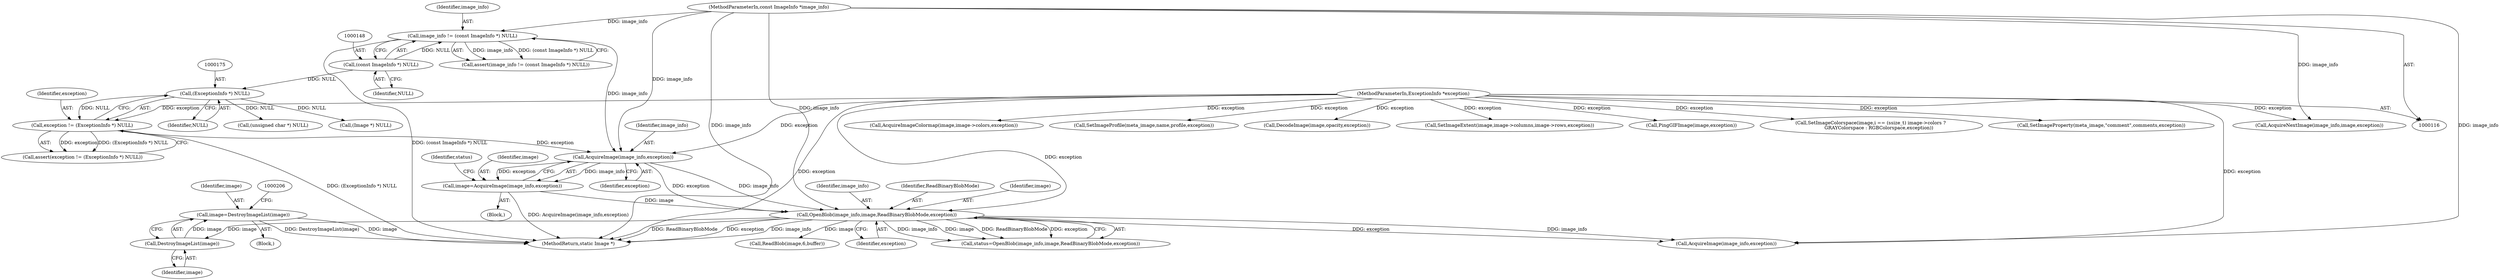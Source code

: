 digraph "0_ImageMagick_9fd10cf630832b36a588c1545d8736539b2f1fb5@pointer" {
"1000200" [label="(Call,image=DestroyImageList(image))"];
"1000202" [label="(Call,DestroyImageList(image))"];
"1000190" [label="(Call,OpenBlob(image_info,image,ReadBinaryBlobMode,exception))"];
"1000185" [label="(Call,AcquireImage(image_info,exception))"];
"1000145" [label="(Call,image_info != (const ImageInfo *) NULL)"];
"1000117" [label="(MethodParameterIn,const ImageInfo *image_info)"];
"1000147" [label="(Call,(const ImageInfo *) NULL)"];
"1000172" [label="(Call,exception != (ExceptionInfo *) NULL)"];
"1000118" [label="(MethodParameterIn,ExceptionInfo *exception)"];
"1000174" [label="(Call,(ExceptionInfo *) NULL)"];
"1000183" [label="(Call,image=AcquireImage(image_info,exception))"];
"1001141" [label="(Call,AcquireImageColormap(image,image->colors,exception))"];
"1000117" [label="(MethodParameterIn,const ImageInfo *image_info)"];
"1000172" [label="(Call,exception != (ExceptionInfo *) NULL)"];
"1000203" [label="(Identifier,image)"];
"1000190" [label="(Call,OpenBlob(image_info,image,ReadBinaryBlobMode,exception))"];
"1000147" [label="(Call,(const ImageInfo *) NULL)"];
"1000192" [label="(Identifier,image)"];
"1000187" [label="(Identifier,exception)"];
"1000189" [label="(Identifier,status)"];
"1000851" [label="(Call,SetImageProfile(meta_image,name,profile,exception))"];
"1000145" [label="(Call,image_info != (const ImageInfo *) NULL)"];
"1000171" [label="(Call,assert(exception != (ExceptionInfo *) NULL))"];
"1001538" [label="(Call,DecodeImage(image,opacity,exception))"];
"1001508" [label="(Call,SetImageExtent(image,image->columns,image->rows,exception))"];
"1000202" [label="(Call,DestroyImageList(image))"];
"1000174" [label="(Call,(ExceptionInfo *) NULL)"];
"1000119" [label="(Block,)"];
"1001532" [label="(Call,PingGIFImage(image,exception))"];
"1000188" [label="(Call,status=OpenBlob(image_info,image,ReadBinaryBlobMode,exception))"];
"1000183" [label="(Call,image=AcquireImage(image_info,exception))"];
"1000144" [label="(Call,assert(image_info != (const ImageInfo *) NULL))"];
"1001466" [label="(Call,SetImageColorspace(image,i == (ssize_t) image->colors ? \n          GRAYColorspace : RGBColorspace,exception))"];
"1000146" [label="(Identifier,image_info)"];
"1000210" [label="(Call,ReadBlob(image,6,buffer))"];
"1000118" [label="(MethodParameterIn,ExceptionInfo *exception)"];
"1000201" [label="(Identifier,image)"];
"1000149" [label="(Identifier,NULL)"];
"1000176" [label="(Identifier,NULL)"];
"1000186" [label="(Identifier,image_info)"];
"1000185" [label="(Call,AcquireImage(image_info,exception))"];
"1000199" [label="(Block,)"];
"1000173" [label="(Identifier,exception)"];
"1001657" [label="(MethodReturn,static Image *)"];
"1000191" [label="(Identifier,image_info)"];
"1000379" [label="(Call,AcquireImage(image_info,exception))"];
"1000200" [label="(Call,image=DestroyImageList(image))"];
"1000301" [label="(Call,(unsigned char *) NULL)"];
"1000205" [label="(Call,(Image *) NULL)"];
"1000194" [label="(Identifier,exception)"];
"1000193" [label="(Identifier,ReadBinaryBlobMode)"];
"1000531" [label="(Call,SetImageProperty(meta_image,\"comment\",comments,exception))"];
"1000184" [label="(Identifier,image)"];
"1000889" [label="(Call,AcquireNextImage(image_info,image,exception))"];
"1000200" -> "1000199"  [label="AST: "];
"1000200" -> "1000202"  [label="CFG: "];
"1000201" -> "1000200"  [label="AST: "];
"1000202" -> "1000200"  [label="AST: "];
"1000206" -> "1000200"  [label="CFG: "];
"1000200" -> "1001657"  [label="DDG: image"];
"1000200" -> "1001657"  [label="DDG: DestroyImageList(image)"];
"1000202" -> "1000200"  [label="DDG: image"];
"1000202" -> "1000203"  [label="CFG: "];
"1000203" -> "1000202"  [label="AST: "];
"1000190" -> "1000202"  [label="DDG: image"];
"1000190" -> "1000188"  [label="AST: "];
"1000190" -> "1000194"  [label="CFG: "];
"1000191" -> "1000190"  [label="AST: "];
"1000192" -> "1000190"  [label="AST: "];
"1000193" -> "1000190"  [label="AST: "];
"1000194" -> "1000190"  [label="AST: "];
"1000188" -> "1000190"  [label="CFG: "];
"1000190" -> "1001657"  [label="DDG: exception"];
"1000190" -> "1001657"  [label="DDG: image_info"];
"1000190" -> "1001657"  [label="DDG: ReadBinaryBlobMode"];
"1000190" -> "1000188"  [label="DDG: image_info"];
"1000190" -> "1000188"  [label="DDG: image"];
"1000190" -> "1000188"  [label="DDG: ReadBinaryBlobMode"];
"1000190" -> "1000188"  [label="DDG: exception"];
"1000185" -> "1000190"  [label="DDG: image_info"];
"1000185" -> "1000190"  [label="DDG: exception"];
"1000117" -> "1000190"  [label="DDG: image_info"];
"1000183" -> "1000190"  [label="DDG: image"];
"1000118" -> "1000190"  [label="DDG: exception"];
"1000190" -> "1000210"  [label="DDG: image"];
"1000190" -> "1000379"  [label="DDG: image_info"];
"1000190" -> "1000379"  [label="DDG: exception"];
"1000185" -> "1000183"  [label="AST: "];
"1000185" -> "1000187"  [label="CFG: "];
"1000186" -> "1000185"  [label="AST: "];
"1000187" -> "1000185"  [label="AST: "];
"1000183" -> "1000185"  [label="CFG: "];
"1000185" -> "1000183"  [label="DDG: image_info"];
"1000185" -> "1000183"  [label="DDG: exception"];
"1000145" -> "1000185"  [label="DDG: image_info"];
"1000117" -> "1000185"  [label="DDG: image_info"];
"1000172" -> "1000185"  [label="DDG: exception"];
"1000118" -> "1000185"  [label="DDG: exception"];
"1000145" -> "1000144"  [label="AST: "];
"1000145" -> "1000147"  [label="CFG: "];
"1000146" -> "1000145"  [label="AST: "];
"1000147" -> "1000145"  [label="AST: "];
"1000144" -> "1000145"  [label="CFG: "];
"1000145" -> "1001657"  [label="DDG: (const ImageInfo *) NULL"];
"1000145" -> "1000144"  [label="DDG: image_info"];
"1000145" -> "1000144"  [label="DDG: (const ImageInfo *) NULL"];
"1000117" -> "1000145"  [label="DDG: image_info"];
"1000147" -> "1000145"  [label="DDG: NULL"];
"1000117" -> "1000116"  [label="AST: "];
"1000117" -> "1001657"  [label="DDG: image_info"];
"1000117" -> "1000379"  [label="DDG: image_info"];
"1000117" -> "1000889"  [label="DDG: image_info"];
"1000147" -> "1000149"  [label="CFG: "];
"1000148" -> "1000147"  [label="AST: "];
"1000149" -> "1000147"  [label="AST: "];
"1000147" -> "1000174"  [label="DDG: NULL"];
"1000172" -> "1000171"  [label="AST: "];
"1000172" -> "1000174"  [label="CFG: "];
"1000173" -> "1000172"  [label="AST: "];
"1000174" -> "1000172"  [label="AST: "];
"1000171" -> "1000172"  [label="CFG: "];
"1000172" -> "1001657"  [label="DDG: (ExceptionInfo *) NULL"];
"1000172" -> "1000171"  [label="DDG: exception"];
"1000172" -> "1000171"  [label="DDG: (ExceptionInfo *) NULL"];
"1000118" -> "1000172"  [label="DDG: exception"];
"1000174" -> "1000172"  [label="DDG: NULL"];
"1000118" -> "1000116"  [label="AST: "];
"1000118" -> "1001657"  [label="DDG: exception"];
"1000118" -> "1000379"  [label="DDG: exception"];
"1000118" -> "1000531"  [label="DDG: exception"];
"1000118" -> "1000851"  [label="DDG: exception"];
"1000118" -> "1000889"  [label="DDG: exception"];
"1000118" -> "1001141"  [label="DDG: exception"];
"1000118" -> "1001466"  [label="DDG: exception"];
"1000118" -> "1001508"  [label="DDG: exception"];
"1000118" -> "1001532"  [label="DDG: exception"];
"1000118" -> "1001538"  [label="DDG: exception"];
"1000174" -> "1000176"  [label="CFG: "];
"1000175" -> "1000174"  [label="AST: "];
"1000176" -> "1000174"  [label="AST: "];
"1000174" -> "1000205"  [label="DDG: NULL"];
"1000174" -> "1000301"  [label="DDG: NULL"];
"1000183" -> "1000119"  [label="AST: "];
"1000184" -> "1000183"  [label="AST: "];
"1000189" -> "1000183"  [label="CFG: "];
"1000183" -> "1001657"  [label="DDG: AcquireImage(image_info,exception)"];
}
